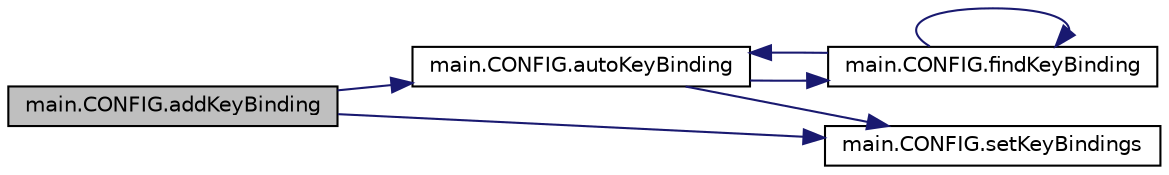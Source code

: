 digraph "main.CONFIG.addKeyBinding"
{
 // LATEX_PDF_SIZE
  edge [fontname="Helvetica",fontsize="10",labelfontname="Helvetica",labelfontsize="10"];
  node [fontname="Helvetica",fontsize="10",shape=record];
  rankdir="LR";
  Node1 [label="main.CONFIG.addKeyBinding",height=0.2,width=0.4,color="black", fillcolor="grey75", style="filled", fontcolor="black",tooltip=" "];
  Node1 -> Node2 [color="midnightblue",fontsize="10",style="solid",fontname="Helvetica"];
  Node2 [label="main.CONFIG.autoKeyBinding",height=0.2,width=0.4,color="black", fillcolor="white", style="filled",URL="$classmain_1_1_c_o_n_f_i_g.html#a834773b877828f908fe9bad26d3ac63a",tooltip=" "];
  Node2 -> Node3 [color="midnightblue",fontsize="10",style="solid",fontname="Helvetica"];
  Node3 [label="main.CONFIG.findKeyBinding",height=0.2,width=0.4,color="black", fillcolor="white", style="filled",URL="$classmain_1_1_c_o_n_f_i_g.html#a3cde77a87e2af677e8623cc9e6c632d1",tooltip=" "];
  Node3 -> Node2 [color="midnightblue",fontsize="10",style="solid",fontname="Helvetica"];
  Node3 -> Node3 [color="midnightblue",fontsize="10",style="solid",fontname="Helvetica"];
  Node2 -> Node4 [color="midnightblue",fontsize="10",style="solid",fontname="Helvetica"];
  Node4 [label="main.CONFIG.setKeyBindings",height=0.2,width=0.4,color="black", fillcolor="white", style="filled",URL="$classmain_1_1_c_o_n_f_i_g.html#a874214db27ad7967916224ec2e7433ef",tooltip=" "];
  Node1 -> Node4 [color="midnightblue",fontsize="10",style="solid",fontname="Helvetica"];
}
